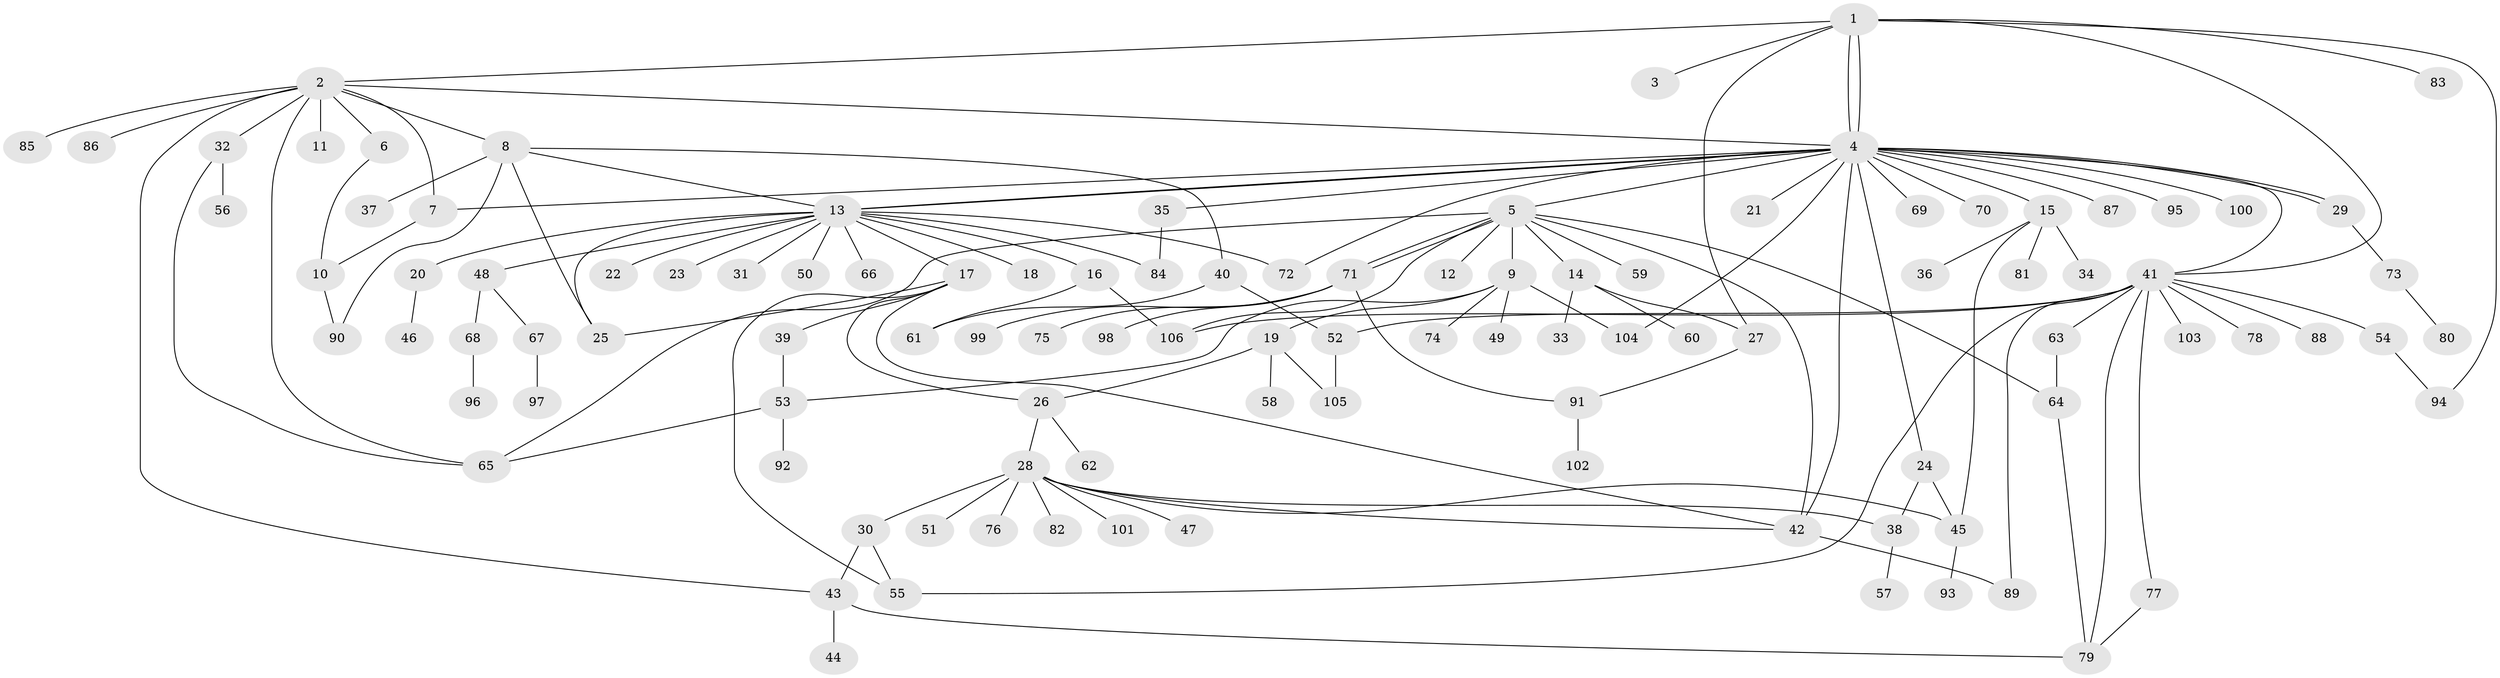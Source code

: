 // Generated by graph-tools (version 1.1) at 2025/26/03/09/25 03:26:01]
// undirected, 106 vertices, 147 edges
graph export_dot {
graph [start="1"]
  node [color=gray90,style=filled];
  1;
  2;
  3;
  4;
  5;
  6;
  7;
  8;
  9;
  10;
  11;
  12;
  13;
  14;
  15;
  16;
  17;
  18;
  19;
  20;
  21;
  22;
  23;
  24;
  25;
  26;
  27;
  28;
  29;
  30;
  31;
  32;
  33;
  34;
  35;
  36;
  37;
  38;
  39;
  40;
  41;
  42;
  43;
  44;
  45;
  46;
  47;
  48;
  49;
  50;
  51;
  52;
  53;
  54;
  55;
  56;
  57;
  58;
  59;
  60;
  61;
  62;
  63;
  64;
  65;
  66;
  67;
  68;
  69;
  70;
  71;
  72;
  73;
  74;
  75;
  76;
  77;
  78;
  79;
  80;
  81;
  82;
  83;
  84;
  85;
  86;
  87;
  88;
  89;
  90;
  91;
  92;
  93;
  94;
  95;
  96;
  97;
  98;
  99;
  100;
  101;
  102;
  103;
  104;
  105;
  106;
  1 -- 2;
  1 -- 3;
  1 -- 4;
  1 -- 4;
  1 -- 27;
  1 -- 41;
  1 -- 83;
  1 -- 94;
  2 -- 4;
  2 -- 6;
  2 -- 7;
  2 -- 8;
  2 -- 11;
  2 -- 32;
  2 -- 43;
  2 -- 65;
  2 -- 85;
  2 -- 86;
  4 -- 5;
  4 -- 7;
  4 -- 13;
  4 -- 13;
  4 -- 15;
  4 -- 21;
  4 -- 24;
  4 -- 29;
  4 -- 29;
  4 -- 35;
  4 -- 41;
  4 -- 42;
  4 -- 69;
  4 -- 70;
  4 -- 72;
  4 -- 87;
  4 -- 95;
  4 -- 100;
  4 -- 104;
  5 -- 9;
  5 -- 12;
  5 -- 14;
  5 -- 42;
  5 -- 59;
  5 -- 64;
  5 -- 65;
  5 -- 71;
  5 -- 71;
  5 -- 106;
  6 -- 10;
  7 -- 10;
  8 -- 13;
  8 -- 25;
  8 -- 37;
  8 -- 40;
  8 -- 90;
  9 -- 19;
  9 -- 49;
  9 -- 53;
  9 -- 74;
  9 -- 104;
  10 -- 90;
  13 -- 16;
  13 -- 17;
  13 -- 18;
  13 -- 20;
  13 -- 22;
  13 -- 23;
  13 -- 25;
  13 -- 31;
  13 -- 48;
  13 -- 50;
  13 -- 66;
  13 -- 72;
  13 -- 84;
  14 -- 27;
  14 -- 33;
  14 -- 60;
  15 -- 34;
  15 -- 36;
  15 -- 45;
  15 -- 81;
  16 -- 61;
  16 -- 106;
  17 -- 25;
  17 -- 26;
  17 -- 39;
  17 -- 42;
  17 -- 55;
  19 -- 26;
  19 -- 58;
  19 -- 105;
  20 -- 46;
  24 -- 38;
  24 -- 45;
  26 -- 28;
  26 -- 62;
  27 -- 91;
  28 -- 30;
  28 -- 38;
  28 -- 42;
  28 -- 45;
  28 -- 47;
  28 -- 51;
  28 -- 76;
  28 -- 82;
  28 -- 101;
  29 -- 73;
  30 -- 43;
  30 -- 55;
  32 -- 56;
  32 -- 65;
  35 -- 84;
  38 -- 57;
  39 -- 53;
  40 -- 52;
  40 -- 61;
  41 -- 52;
  41 -- 54;
  41 -- 55;
  41 -- 63;
  41 -- 77;
  41 -- 78;
  41 -- 79;
  41 -- 88;
  41 -- 89;
  41 -- 103;
  41 -- 106;
  42 -- 89;
  43 -- 44;
  43 -- 79;
  45 -- 93;
  48 -- 67;
  48 -- 68;
  52 -- 105;
  53 -- 65;
  53 -- 92;
  54 -- 94;
  63 -- 64;
  64 -- 79;
  67 -- 97;
  68 -- 96;
  71 -- 75;
  71 -- 91;
  71 -- 98;
  71 -- 99;
  73 -- 80;
  77 -- 79;
  91 -- 102;
}
